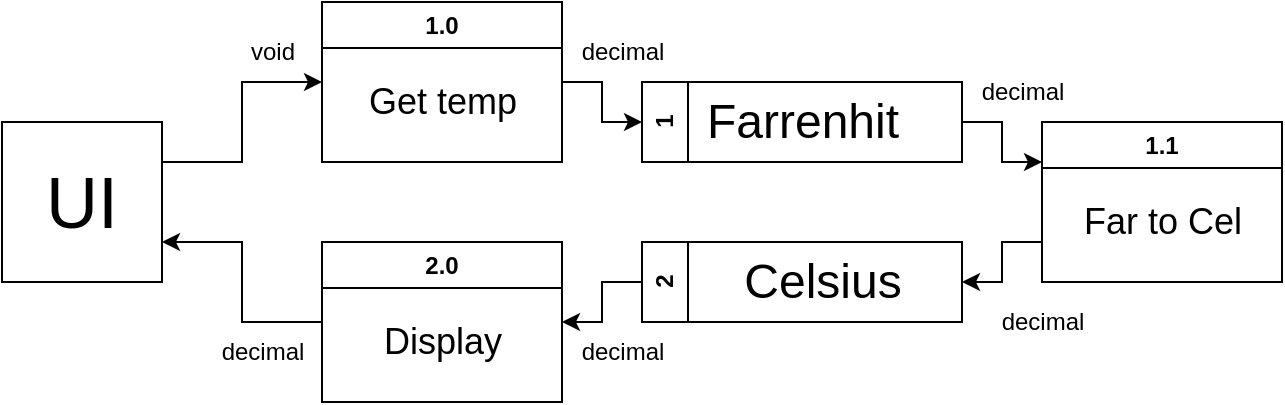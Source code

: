 <mxfile version="21.8.0" type="device">
  <diagram name="Page-1" id="SEfPWEZuAAzMaVOD33YU">
    <mxGraphModel dx="1619" dy="756" grid="1" gridSize="10" guides="1" tooltips="1" connect="1" arrows="1" fold="1" page="1" pageScale="1" pageWidth="850" pageHeight="1100" math="0" shadow="0">
      <root>
        <mxCell id="0" />
        <mxCell id="1" parent="0" />
        <mxCell id="0ZmdztIJjQhmYQ3C3ZWp-18" style="edgeStyle=orthogonalEdgeStyle;rounded=0;orthogonalLoop=1;jettySize=auto;html=1;exitX=1;exitY=0.25;exitDx=0;exitDy=0;entryX=0;entryY=0.5;entryDx=0;entryDy=0;" edge="1" parent="1" source="0ZmdztIJjQhmYQ3C3ZWp-1" target="0ZmdztIJjQhmYQ3C3ZWp-2">
          <mxGeometry relative="1" as="geometry" />
        </mxCell>
        <mxCell id="0ZmdztIJjQhmYQ3C3ZWp-1" value="&lt;font style=&quot;font-size: 36px;&quot;&gt;UI&lt;/font&gt;" style="whiteSpace=wrap;html=1;aspect=fixed;" vertex="1" parent="1">
          <mxGeometry x="40" y="100" width="80" height="80" as="geometry" />
        </mxCell>
        <mxCell id="0ZmdztIJjQhmYQ3C3ZWp-20" style="edgeStyle=orthogonalEdgeStyle;rounded=0;orthogonalLoop=1;jettySize=auto;html=1;exitX=1;exitY=0.5;exitDx=0;exitDy=0;entryX=0;entryY=0.5;entryDx=0;entryDy=0;" edge="1" parent="1" source="0ZmdztIJjQhmYQ3C3ZWp-2" target="0ZmdztIJjQhmYQ3C3ZWp-14">
          <mxGeometry relative="1" as="geometry" />
        </mxCell>
        <mxCell id="0ZmdztIJjQhmYQ3C3ZWp-2" value="1.0" style="swimlane;whiteSpace=wrap;html=1;container=0;" vertex="1" parent="1">
          <mxGeometry x="200" y="40" width="120" height="80" as="geometry" />
        </mxCell>
        <mxCell id="0ZmdztIJjQhmYQ3C3ZWp-4" value="&lt;font style=&quot;font-size: 18px;&quot;&gt;Get temp&lt;/font&gt;" style="text;html=1;align=center;verticalAlign=middle;resizable=0;points=[];autosize=1;strokeColor=none;fillColor=none;container=0;" vertex="1" parent="0ZmdztIJjQhmYQ3C3ZWp-2">
          <mxGeometry x="10" y="30.002" width="100" height="40" as="geometry" />
        </mxCell>
        <mxCell id="0ZmdztIJjQhmYQ3C3ZWp-30" style="edgeStyle=orthogonalEdgeStyle;rounded=0;orthogonalLoop=1;jettySize=auto;html=1;exitX=0;exitY=0.5;exitDx=0;exitDy=0;entryX=1;entryY=0.75;entryDx=0;entryDy=0;" edge="1" parent="1" source="0ZmdztIJjQhmYQ3C3ZWp-7" target="0ZmdztIJjQhmYQ3C3ZWp-1">
          <mxGeometry relative="1" as="geometry" />
        </mxCell>
        <mxCell id="0ZmdztIJjQhmYQ3C3ZWp-7" value="2.0" style="swimlane;whiteSpace=wrap;html=1;container=0;" vertex="1" parent="1">
          <mxGeometry x="200" y="160" width="120" height="80" as="geometry" />
        </mxCell>
        <mxCell id="0ZmdztIJjQhmYQ3C3ZWp-8" value="&lt;span style=&quot;font-size: 18px;&quot;&gt;Display&lt;/span&gt;" style="text;html=1;align=center;verticalAlign=middle;resizable=0;points=[];autosize=1;strokeColor=none;fillColor=none;container=0;" vertex="1" parent="0ZmdztIJjQhmYQ3C3ZWp-7">
          <mxGeometry x="20" y="30.002" width="80" height="40" as="geometry" />
        </mxCell>
        <mxCell id="0ZmdztIJjQhmYQ3C3ZWp-27" style="edgeStyle=orthogonalEdgeStyle;rounded=0;orthogonalLoop=1;jettySize=auto;html=1;exitX=0;exitY=0.75;exitDx=0;exitDy=0;entryX=1;entryY=0.5;entryDx=0;entryDy=0;" edge="1" parent="1" source="0ZmdztIJjQhmYQ3C3ZWp-9" target="0ZmdztIJjQhmYQ3C3ZWp-11">
          <mxGeometry relative="1" as="geometry" />
        </mxCell>
        <mxCell id="0ZmdztIJjQhmYQ3C3ZWp-9" value="1.1" style="swimlane;whiteSpace=wrap;html=1;container=0;" vertex="1" parent="1">
          <mxGeometry x="560" y="100" width="120" height="80" as="geometry" />
        </mxCell>
        <mxCell id="0ZmdztIJjQhmYQ3C3ZWp-10" value="&lt;span style=&quot;font-size: 18px;&quot;&gt;Far to Cel&lt;/span&gt;" style="text;html=1;align=center;verticalAlign=middle;resizable=0;points=[];autosize=1;strokeColor=none;fillColor=none;container=0;" vertex="1" parent="0ZmdztIJjQhmYQ3C3ZWp-9">
          <mxGeometry x="10" y="30.002" width="100" height="40" as="geometry" />
        </mxCell>
        <mxCell id="0ZmdztIJjQhmYQ3C3ZWp-28" style="edgeStyle=orthogonalEdgeStyle;rounded=0;orthogonalLoop=1;jettySize=auto;html=1;exitX=0;exitY=0.5;exitDx=0;exitDy=0;entryX=1;entryY=0.5;entryDx=0;entryDy=0;" edge="1" parent="1" source="0ZmdztIJjQhmYQ3C3ZWp-11" target="0ZmdztIJjQhmYQ3C3ZWp-7">
          <mxGeometry relative="1" as="geometry" />
        </mxCell>
        <mxCell id="0ZmdztIJjQhmYQ3C3ZWp-11" value="2" style="swimlane;horizontal=0;whiteSpace=wrap;html=1;" vertex="1" parent="1">
          <mxGeometry x="360" y="160" width="160" height="40" as="geometry" />
        </mxCell>
        <mxCell id="0ZmdztIJjQhmYQ3C3ZWp-12" value="&lt;span style=&quot;font-size: 24px;&quot;&gt;Celsius&lt;/span&gt;" style="text;html=1;align=center;verticalAlign=middle;resizable=0;points=[];autosize=1;strokeColor=none;fillColor=none;" vertex="1" parent="0ZmdztIJjQhmYQ3C3ZWp-11">
          <mxGeometry x="40" width="100" height="40" as="geometry" />
        </mxCell>
        <mxCell id="0ZmdztIJjQhmYQ3C3ZWp-26" style="edgeStyle=orthogonalEdgeStyle;rounded=0;orthogonalLoop=1;jettySize=auto;html=1;exitX=1;exitY=0.5;exitDx=0;exitDy=0;entryX=0;entryY=0.25;entryDx=0;entryDy=0;" edge="1" parent="1" source="0ZmdztIJjQhmYQ3C3ZWp-14" target="0ZmdztIJjQhmYQ3C3ZWp-9">
          <mxGeometry relative="1" as="geometry" />
        </mxCell>
        <mxCell id="0ZmdztIJjQhmYQ3C3ZWp-14" value="1" style="swimlane;horizontal=0;whiteSpace=wrap;html=1;" vertex="1" parent="1">
          <mxGeometry x="360" y="80" width="160" height="40" as="geometry" />
        </mxCell>
        <mxCell id="0ZmdztIJjQhmYQ3C3ZWp-15" value="&lt;font style=&quot;font-size: 24px;&quot;&gt;Farrenhit&lt;/font&gt;" style="text;html=1;align=center;verticalAlign=middle;resizable=0;points=[];autosize=1;strokeColor=none;fillColor=none;" vertex="1" parent="0ZmdztIJjQhmYQ3C3ZWp-14">
          <mxGeometry x="20" width="120" height="40" as="geometry" />
        </mxCell>
        <mxCell id="0ZmdztIJjQhmYQ3C3ZWp-19" value="void" style="text;html=1;align=center;verticalAlign=middle;resizable=0;points=[];autosize=1;strokeColor=none;fillColor=none;" vertex="1" parent="1">
          <mxGeometry x="150" y="50" width="50" height="30" as="geometry" />
        </mxCell>
        <mxCell id="0ZmdztIJjQhmYQ3C3ZWp-21" value="decimal" style="text;html=1;align=center;verticalAlign=middle;resizable=0;points=[];autosize=1;strokeColor=none;fillColor=none;" vertex="1" parent="1">
          <mxGeometry x="320" y="50" width="60" height="30" as="geometry" />
        </mxCell>
        <mxCell id="0ZmdztIJjQhmYQ3C3ZWp-22" value="decimal" style="text;html=1;align=center;verticalAlign=middle;resizable=0;points=[];autosize=1;strokeColor=none;fillColor=none;" vertex="1" parent="1">
          <mxGeometry x="320" y="200" width="60" height="30" as="geometry" />
        </mxCell>
        <mxCell id="0ZmdztIJjQhmYQ3C3ZWp-23" value="decimal" style="text;html=1;align=center;verticalAlign=middle;resizable=0;points=[];autosize=1;strokeColor=none;fillColor=none;" vertex="1" parent="1">
          <mxGeometry x="520" y="70" width="60" height="30" as="geometry" />
        </mxCell>
        <mxCell id="0ZmdztIJjQhmYQ3C3ZWp-24" value="decimal" style="text;html=1;align=center;verticalAlign=middle;resizable=0;points=[];autosize=1;strokeColor=none;fillColor=none;" vertex="1" parent="1">
          <mxGeometry x="530" y="185" width="60" height="30" as="geometry" />
        </mxCell>
        <mxCell id="0ZmdztIJjQhmYQ3C3ZWp-25" value="decimal" style="text;html=1;align=center;verticalAlign=middle;resizable=0;points=[];autosize=1;strokeColor=none;fillColor=none;" vertex="1" parent="1">
          <mxGeometry x="140" y="200" width="60" height="30" as="geometry" />
        </mxCell>
      </root>
    </mxGraphModel>
  </diagram>
</mxfile>
